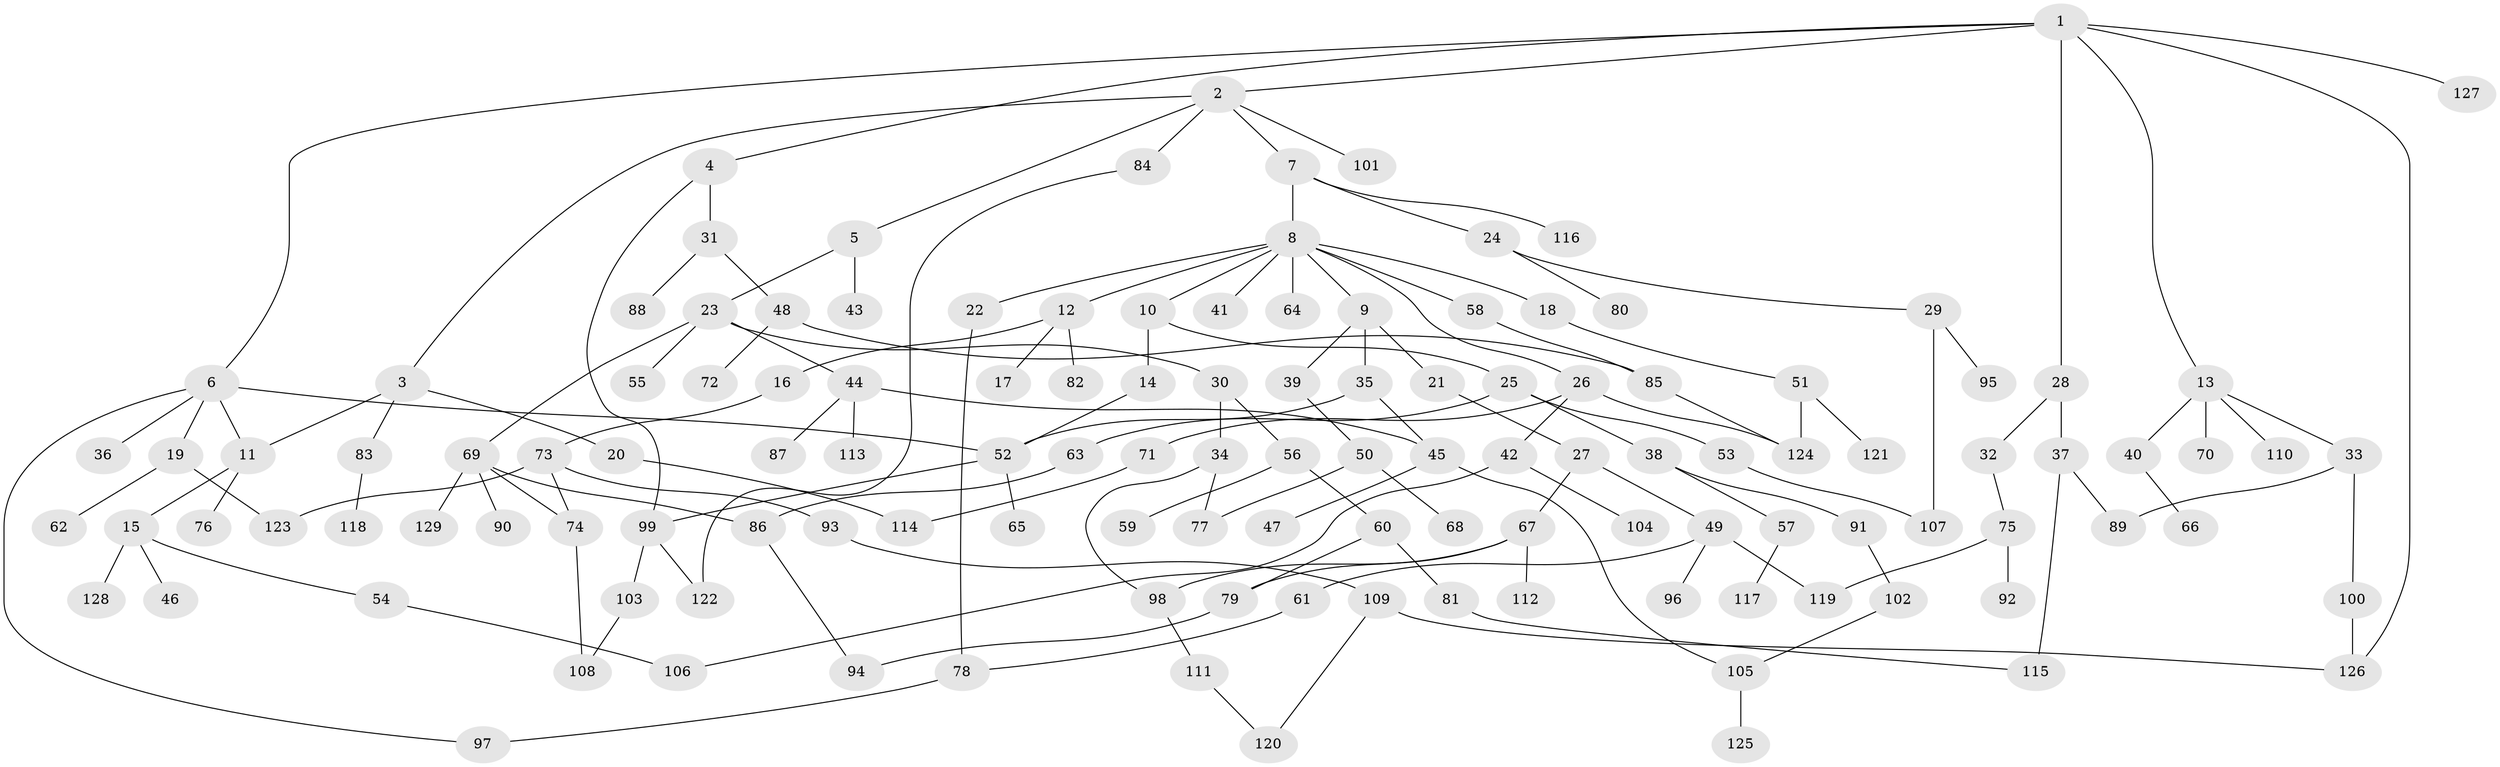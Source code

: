 // Generated by graph-tools (version 1.1) at 2025/34/03/09/25 02:34:08]
// undirected, 129 vertices, 157 edges
graph export_dot {
graph [start="1"]
  node [color=gray90,style=filled];
  1;
  2;
  3;
  4;
  5;
  6;
  7;
  8;
  9;
  10;
  11;
  12;
  13;
  14;
  15;
  16;
  17;
  18;
  19;
  20;
  21;
  22;
  23;
  24;
  25;
  26;
  27;
  28;
  29;
  30;
  31;
  32;
  33;
  34;
  35;
  36;
  37;
  38;
  39;
  40;
  41;
  42;
  43;
  44;
  45;
  46;
  47;
  48;
  49;
  50;
  51;
  52;
  53;
  54;
  55;
  56;
  57;
  58;
  59;
  60;
  61;
  62;
  63;
  64;
  65;
  66;
  67;
  68;
  69;
  70;
  71;
  72;
  73;
  74;
  75;
  76;
  77;
  78;
  79;
  80;
  81;
  82;
  83;
  84;
  85;
  86;
  87;
  88;
  89;
  90;
  91;
  92;
  93;
  94;
  95;
  96;
  97;
  98;
  99;
  100;
  101;
  102;
  103;
  104;
  105;
  106;
  107;
  108;
  109;
  110;
  111;
  112;
  113;
  114;
  115;
  116;
  117;
  118;
  119;
  120;
  121;
  122;
  123;
  124;
  125;
  126;
  127;
  128;
  129;
  1 -- 2;
  1 -- 4;
  1 -- 6;
  1 -- 13;
  1 -- 28;
  1 -- 127;
  1 -- 126;
  2 -- 3;
  2 -- 5;
  2 -- 7;
  2 -- 84;
  2 -- 101;
  3 -- 11;
  3 -- 20;
  3 -- 83;
  4 -- 31;
  4 -- 99;
  5 -- 23;
  5 -- 43;
  6 -- 19;
  6 -- 36;
  6 -- 97;
  6 -- 52;
  6 -- 11;
  7 -- 8;
  7 -- 24;
  7 -- 116;
  8 -- 9;
  8 -- 10;
  8 -- 12;
  8 -- 18;
  8 -- 22;
  8 -- 26;
  8 -- 41;
  8 -- 58;
  8 -- 64;
  9 -- 21;
  9 -- 35;
  9 -- 39;
  10 -- 14;
  10 -- 25;
  11 -- 15;
  11 -- 76;
  12 -- 16;
  12 -- 17;
  12 -- 82;
  13 -- 33;
  13 -- 40;
  13 -- 70;
  13 -- 110;
  14 -- 52;
  15 -- 46;
  15 -- 54;
  15 -- 128;
  16 -- 73;
  18 -- 51;
  19 -- 62;
  19 -- 123;
  20 -- 114;
  21 -- 27;
  22 -- 78;
  23 -- 30;
  23 -- 44;
  23 -- 55;
  23 -- 69;
  24 -- 29;
  24 -- 80;
  25 -- 38;
  25 -- 53;
  25 -- 63;
  26 -- 42;
  26 -- 71;
  26 -- 124;
  27 -- 49;
  27 -- 67;
  28 -- 32;
  28 -- 37;
  29 -- 95;
  29 -- 107;
  30 -- 34;
  30 -- 56;
  31 -- 48;
  31 -- 88;
  32 -- 75;
  33 -- 89;
  33 -- 100;
  34 -- 77;
  34 -- 98;
  35 -- 45;
  35 -- 52;
  37 -- 115;
  37 -- 89;
  38 -- 57;
  38 -- 91;
  39 -- 50;
  40 -- 66;
  42 -- 104;
  42 -- 106;
  44 -- 45;
  44 -- 87;
  44 -- 113;
  45 -- 47;
  45 -- 105;
  48 -- 72;
  48 -- 85;
  49 -- 61;
  49 -- 96;
  49 -- 119;
  50 -- 68;
  50 -- 77;
  51 -- 121;
  51 -- 124;
  52 -- 65;
  52 -- 99;
  53 -- 107;
  54 -- 106;
  56 -- 59;
  56 -- 60;
  57 -- 117;
  58 -- 85;
  60 -- 81;
  60 -- 79;
  61 -- 78;
  63 -- 86;
  67 -- 79;
  67 -- 98;
  67 -- 112;
  69 -- 86;
  69 -- 90;
  69 -- 129;
  69 -- 74;
  71 -- 114;
  73 -- 74;
  73 -- 93;
  73 -- 123;
  74 -- 108;
  75 -- 92;
  75 -- 119;
  78 -- 97;
  79 -- 94;
  81 -- 115;
  83 -- 118;
  84 -- 122;
  85 -- 124;
  86 -- 94;
  91 -- 102;
  93 -- 109;
  98 -- 111;
  99 -- 103;
  99 -- 122;
  100 -- 126;
  102 -- 105;
  103 -- 108;
  105 -- 125;
  109 -- 120;
  109 -- 126;
  111 -- 120;
}
